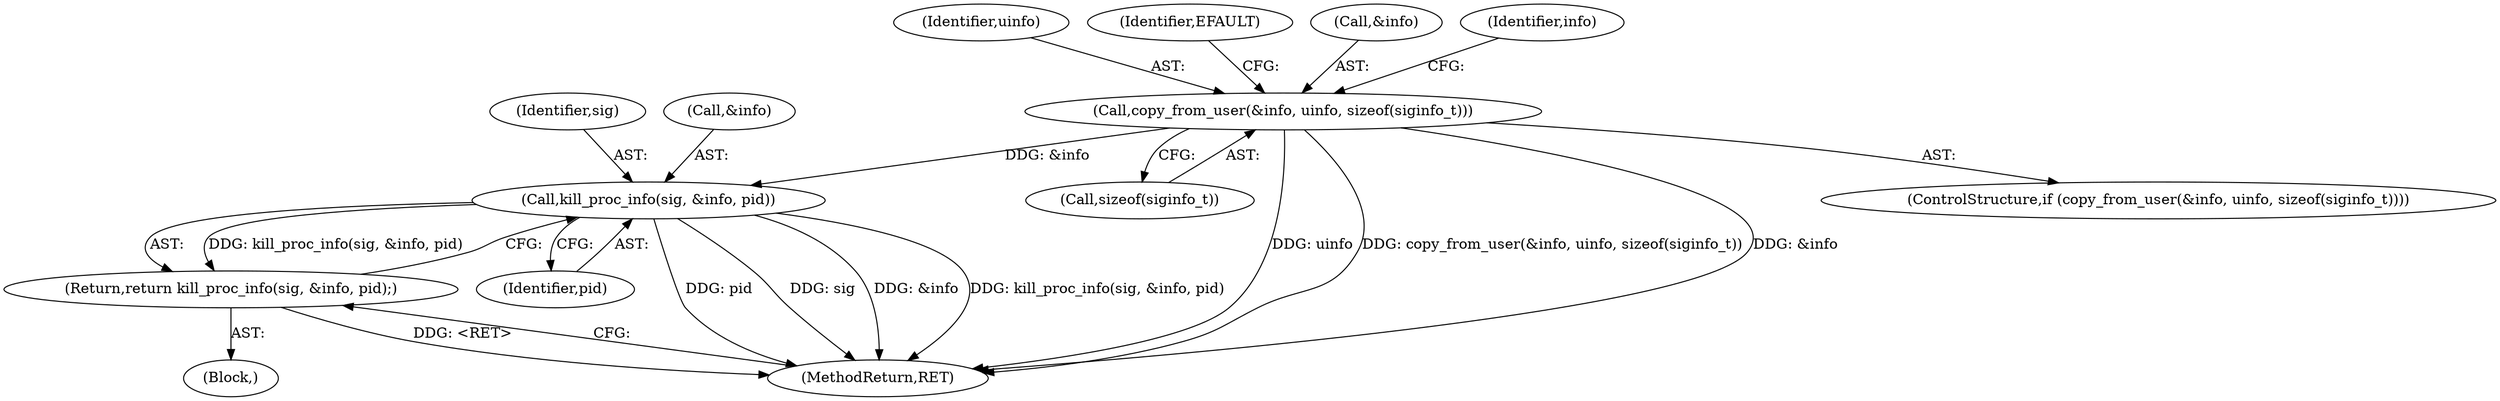digraph "0_linux_da48524eb20662618854bb3df2db01fc65f3070c@API" {
"1000114" [label="(Call,copy_from_user(&info, uinfo, sizeof(siginfo_t)))"];
"1000145" [label="(Call,kill_proc_info(sig, &info, pid))"];
"1000144" [label="(Return,return kill_proc_info(sig, &info, pid);)"];
"1000118" [label="(Call,sizeof(siginfo_t))"];
"1000145" [label="(Call,kill_proc_info(sig, &info, pid))"];
"1000149" [label="(Identifier,pid)"];
"1000146" [label="(Identifier,sig)"];
"1000150" [label="(MethodReturn,RET)"];
"1000111" [label="(Block,)"];
"1000117" [label="(Identifier,uinfo)"];
"1000122" [label="(Identifier,EFAULT)"];
"1000144" [label="(Return,return kill_proc_info(sig, &info, pid);)"];
"1000113" [label="(ControlStructure,if (copy_from_user(&info, uinfo, sizeof(siginfo_t))))"];
"1000147" [label="(Call,&info)"];
"1000115" [label="(Call,&info)"];
"1000126" [label="(Identifier,info)"];
"1000114" [label="(Call,copy_from_user(&info, uinfo, sizeof(siginfo_t)))"];
"1000114" -> "1000113"  [label="AST: "];
"1000114" -> "1000118"  [label="CFG: "];
"1000115" -> "1000114"  [label="AST: "];
"1000117" -> "1000114"  [label="AST: "];
"1000118" -> "1000114"  [label="AST: "];
"1000122" -> "1000114"  [label="CFG: "];
"1000126" -> "1000114"  [label="CFG: "];
"1000114" -> "1000150"  [label="DDG: uinfo"];
"1000114" -> "1000150"  [label="DDG: copy_from_user(&info, uinfo, sizeof(siginfo_t))"];
"1000114" -> "1000150"  [label="DDG: &info"];
"1000114" -> "1000145"  [label="DDG: &info"];
"1000145" -> "1000144"  [label="AST: "];
"1000145" -> "1000149"  [label="CFG: "];
"1000146" -> "1000145"  [label="AST: "];
"1000147" -> "1000145"  [label="AST: "];
"1000149" -> "1000145"  [label="AST: "];
"1000144" -> "1000145"  [label="CFG: "];
"1000145" -> "1000150"  [label="DDG: pid"];
"1000145" -> "1000150"  [label="DDG: sig"];
"1000145" -> "1000150"  [label="DDG: &info"];
"1000145" -> "1000150"  [label="DDG: kill_proc_info(sig, &info, pid)"];
"1000145" -> "1000144"  [label="DDG: kill_proc_info(sig, &info, pid)"];
"1000144" -> "1000111"  [label="AST: "];
"1000150" -> "1000144"  [label="CFG: "];
"1000144" -> "1000150"  [label="DDG: <RET>"];
}
